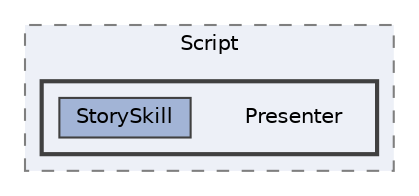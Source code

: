digraph "002_UI/Script/Presenter"
{
 // LATEX_PDF_SIZE
  bgcolor="transparent";
  edge [fontname=Helvetica,fontsize=10,labelfontname=Helvetica,labelfontsize=10];
  node [fontname=Helvetica,fontsize=10,shape=box,height=0.2,width=0.4];
  compound=true
  subgraph clusterdir_4e2f2cb823c9470a3e876fa2cfe5a527 {
    graph [ bgcolor="#edf0f7", pencolor="grey50", label="Script", fontname=Helvetica,fontsize=10 style="filled,dashed", URL="dir_4e2f2cb823c9470a3e876fa2cfe5a527.html",tooltip=""]
  subgraph clusterdir_c14f81583e1424d99d080d8844ddf43a {
    graph [ bgcolor="#edf0f7", pencolor="grey25", label="", fontname=Helvetica,fontsize=10 style="filled,bold", URL="dir_c14f81583e1424d99d080d8844ddf43a.html",tooltip=""]
    dir_c14f81583e1424d99d080d8844ddf43a [shape=plaintext, label="Presenter"];
  dir_5750ea582a65f27c9d42f9b08b8c2438 [label="StorySkill", fillcolor="#a2b4d6", color="grey25", style="filled", URL="dir_5750ea582a65f27c9d42f9b08b8c2438.html",tooltip=""];
  }
  }
}
